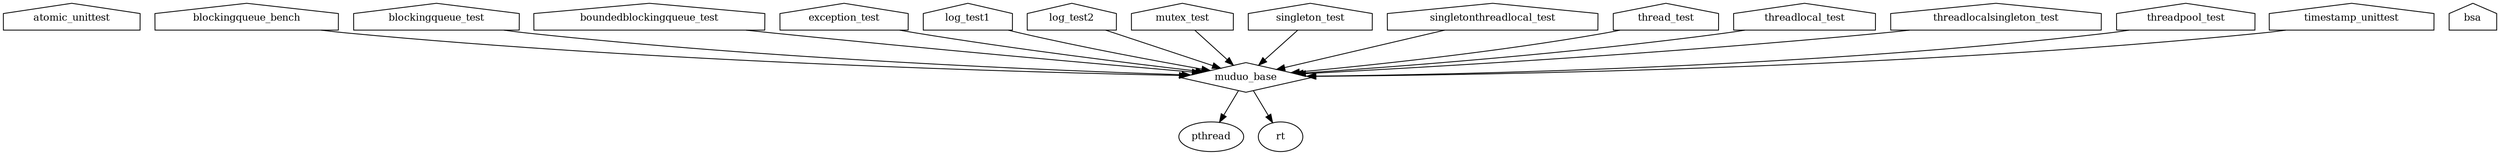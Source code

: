 digraph "GG" {
node [
  fontsize = "12"
];
    "node18" [ label="atomic_unittest" shape="house"];
    "node17" [ label="blockingqueue_bench" shape="house"];
    "node9" [ label="muduo_base" shape="diamond"];
    "node17" -> "node9" // blockingqueue_bench -> muduo_base
    "node41" [ label="pthread" shape="ellipse"];
    "node9" -> "node41" // muduo_base -> pthread
    "node42" [ label="rt" shape="ellipse"];
    "node9" -> "node42" // muduo_base -> rt
    "node27" [ label="blockingqueue_test" shape="house"];
    "node27" -> "node9" // blockingqueue_test -> muduo_base
    "node22" [ label="boundedblockingqueue_test" shape="house"];
    "node22" -> "node9" // boundedblockingqueue_test -> muduo_base
    "node38" [ label="bsa" shape="house"];
    "node20" [ label="exception_test" shape="house"];
    "node20" -> "node9" // exception_test -> muduo_base
    "node39" [ label="log_test1" shape="house"];
    "node39" -> "node9" // log_test1 -> muduo_base
    "node34" [ label="log_test2" shape="house"];
    "node34" -> "node9" // log_test2 -> muduo_base
    "node19" [ label="mutex_test" shape="house"];
    "node19" -> "node9" // mutex_test -> muduo_base
    "node24" [ label="singleton_test" shape="house"];
    "node24" -> "node9" // singleton_test -> muduo_base
    "node26" [ label="singletonthreadlocal_test" shape="house"];
    "node26" -> "node9" // singletonthreadlocal_test -> muduo_base
    "node28" [ label="thread_test" shape="house"];
    "node28" -> "node9" // thread_test -> muduo_base
    "node30" [ label="threadlocal_test" shape="house"];
    "node30" -> "node9" // threadlocal_test -> muduo_base
    "node31" [ label="threadlocalsingleton_test" shape="house"];
    "node31" -> "node9" // threadlocalsingleton_test -> muduo_base
    "node29" [ label="threadpool_test" shape="house"];
    "node29" -> "node9" // threadpool_test -> muduo_base
    "node23" [ label="timestamp_unittest" shape="house"];
    "node23" -> "node9" // timestamp_unittest -> muduo_base
}
